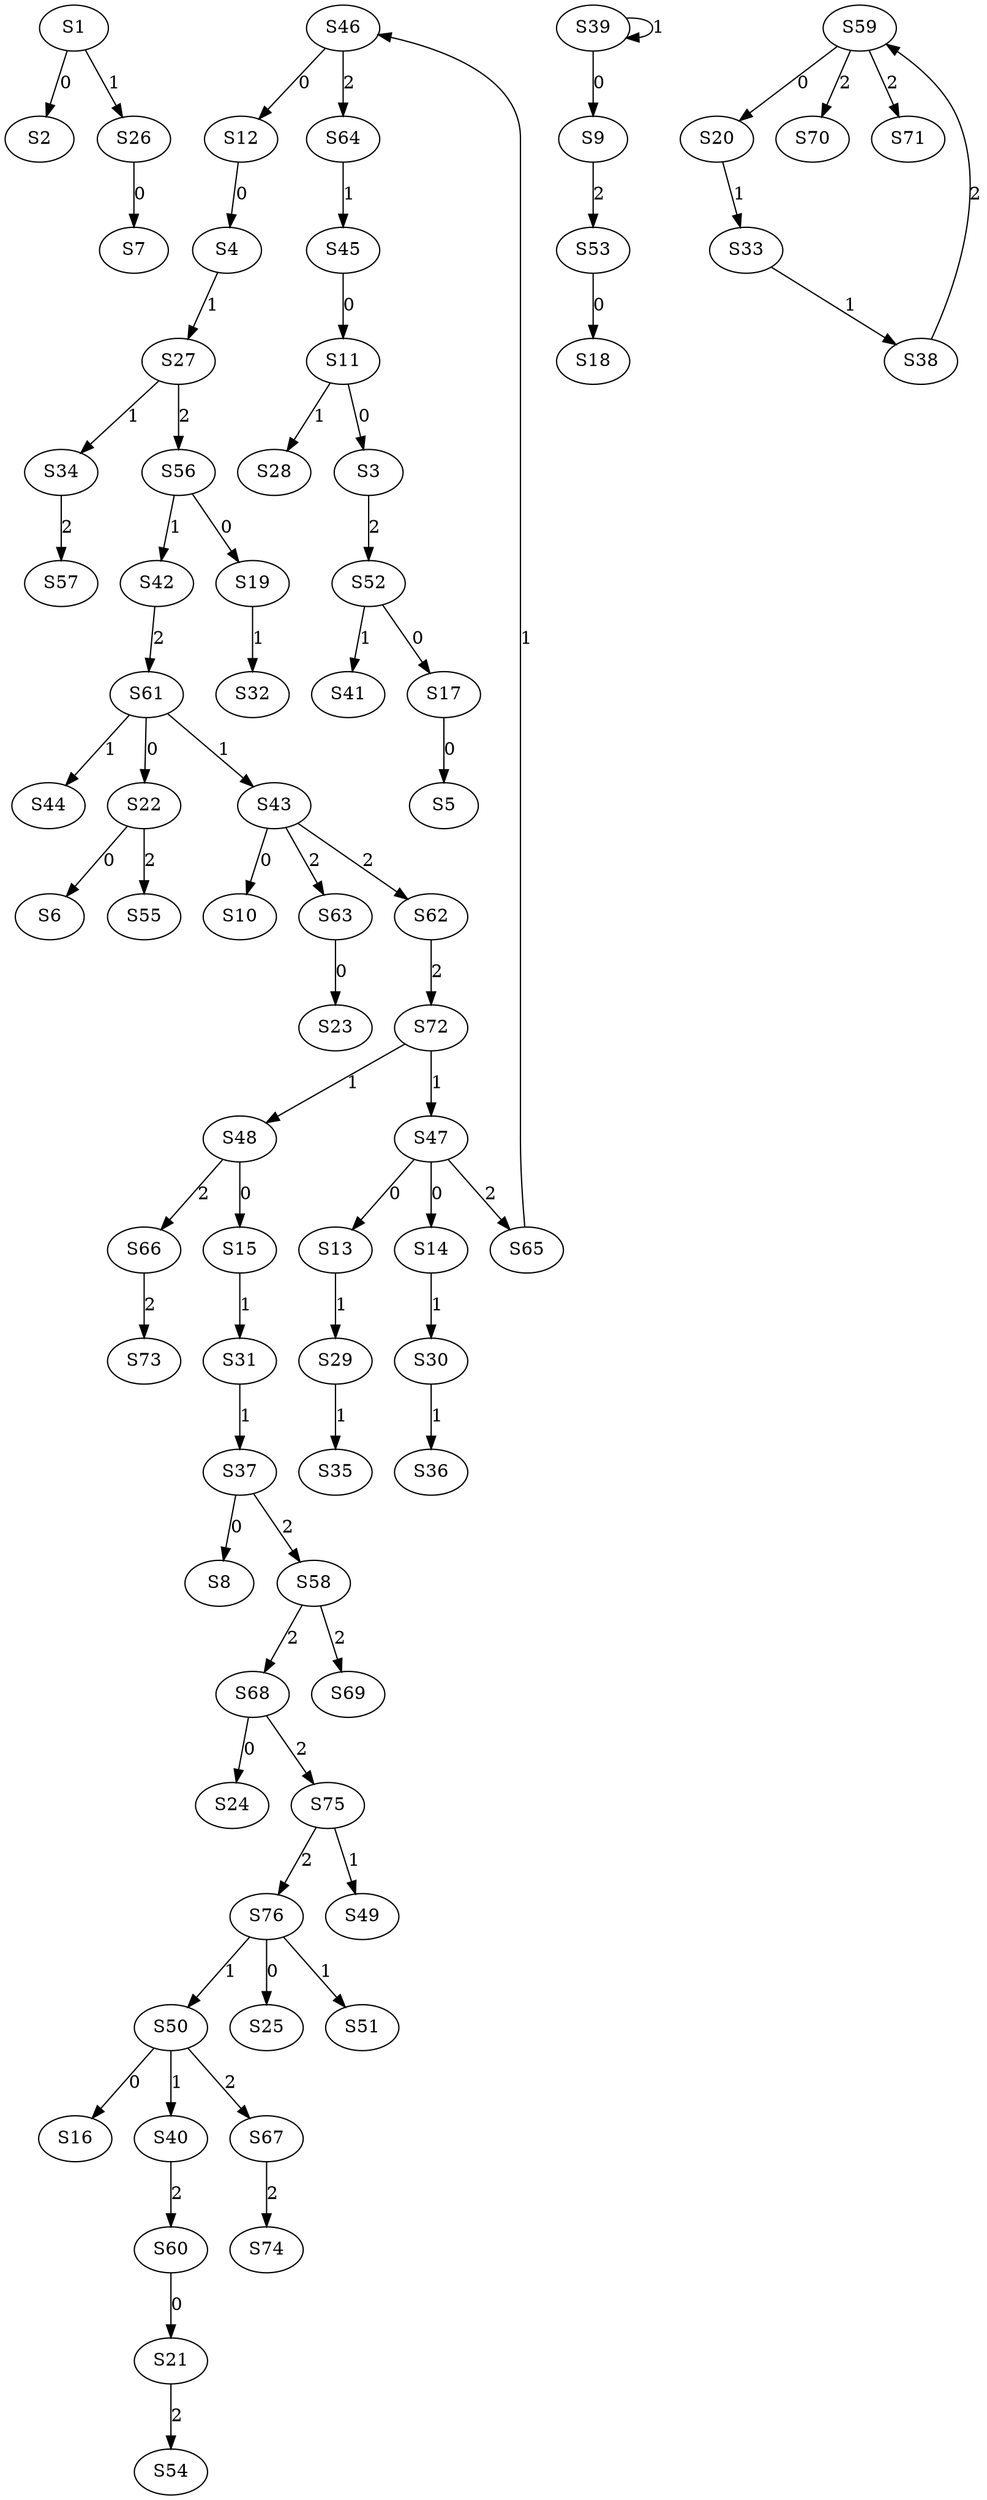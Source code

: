 strict digraph {
	S1 -> S2 [ label = 0 ];
	S11 -> S3 [ label = 0 ];
	S12 -> S4 [ label = 0 ];
	S17 -> S5 [ label = 0 ];
	S22 -> S6 [ label = 0 ];
	S26 -> S7 [ label = 0 ];
	S37 -> S8 [ label = 0 ];
	S39 -> S9 [ label = 0 ];
	S43 -> S10 [ label = 0 ];
	S45 -> S11 [ label = 0 ];
	S46 -> S12 [ label = 0 ];
	S47 -> S13 [ label = 0 ];
	S47 -> S14 [ label = 0 ];
	S48 -> S15 [ label = 0 ];
	S50 -> S16 [ label = 0 ];
	S52 -> S17 [ label = 0 ];
	S53 -> S18 [ label = 0 ];
	S56 -> S19 [ label = 0 ];
	S59 -> S20 [ label = 0 ];
	S60 -> S21 [ label = 0 ];
	S61 -> S22 [ label = 0 ];
	S63 -> S23 [ label = 0 ];
	S68 -> S24 [ label = 0 ];
	S76 -> S25 [ label = 0 ];
	S1 -> S26 [ label = 1 ];
	S4 -> S27 [ label = 1 ];
	S11 -> S28 [ label = 1 ];
	S13 -> S29 [ label = 1 ];
	S14 -> S30 [ label = 1 ];
	S15 -> S31 [ label = 1 ];
	S19 -> S32 [ label = 1 ];
	S20 -> S33 [ label = 1 ];
	S27 -> S34 [ label = 1 ];
	S29 -> S35 [ label = 1 ];
	S30 -> S36 [ label = 1 ];
	S31 -> S37 [ label = 1 ];
	S33 -> S38 [ label = 1 ];
	S39 -> S39 [ label = 1 ];
	S50 -> S40 [ label = 1 ];
	S52 -> S41 [ label = 1 ];
	S56 -> S42 [ label = 1 ];
	S61 -> S43 [ label = 1 ];
	S61 -> S44 [ label = 1 ];
	S64 -> S45 [ label = 1 ];
	S65 -> S46 [ label = 1 ];
	S72 -> S47 [ label = 1 ];
	S72 -> S48 [ label = 1 ];
	S75 -> S49 [ label = 1 ];
	S76 -> S50 [ label = 1 ];
	S76 -> S51 [ label = 1 ];
	S3 -> S52 [ label = 2 ];
	S9 -> S53 [ label = 2 ];
	S21 -> S54 [ label = 2 ];
	S22 -> S55 [ label = 2 ];
	S27 -> S56 [ label = 2 ];
	S34 -> S57 [ label = 2 ];
	S37 -> S58 [ label = 2 ];
	S38 -> S59 [ label = 2 ];
	S40 -> S60 [ label = 2 ];
	S42 -> S61 [ label = 2 ];
	S43 -> S62 [ label = 2 ];
	S43 -> S63 [ label = 2 ];
	S46 -> S64 [ label = 2 ];
	S47 -> S65 [ label = 2 ];
	S48 -> S66 [ label = 2 ];
	S50 -> S67 [ label = 2 ];
	S58 -> S68 [ label = 2 ];
	S58 -> S69 [ label = 2 ];
	S59 -> S70 [ label = 2 ];
	S59 -> S71 [ label = 2 ];
	S62 -> S72 [ label = 2 ];
	S66 -> S73 [ label = 2 ];
	S67 -> S74 [ label = 2 ];
	S68 -> S75 [ label = 2 ];
	S75 -> S76 [ label = 2 ];
}